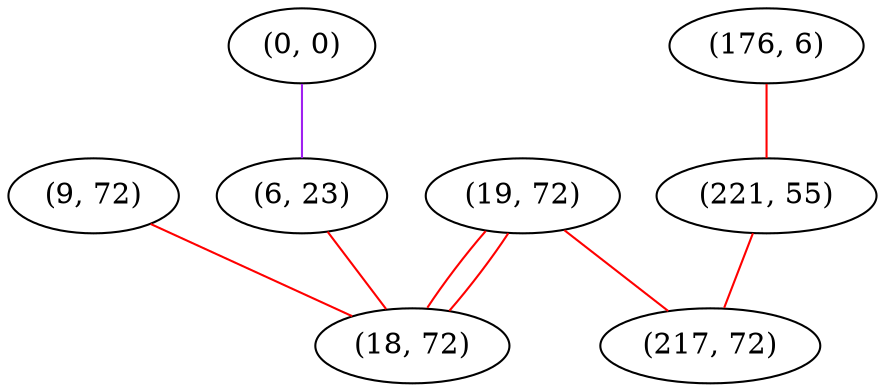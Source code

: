 graph "" {
"(19, 72)";
"(176, 6)";
"(0, 0)";
"(9, 72)";
"(221, 55)";
"(6, 23)";
"(18, 72)";
"(217, 72)";
"(19, 72)" -- "(18, 72)"  [color=red, key=0, weight=1];
"(19, 72)" -- "(18, 72)"  [color=red, key=1, weight=1];
"(19, 72)" -- "(217, 72)"  [color=red, key=0, weight=1];
"(176, 6)" -- "(221, 55)"  [color=red, key=0, weight=1];
"(0, 0)" -- "(6, 23)"  [color=purple, key=0, weight=4];
"(9, 72)" -- "(18, 72)"  [color=red, key=0, weight=1];
"(221, 55)" -- "(217, 72)"  [color=red, key=0, weight=1];
"(6, 23)" -- "(18, 72)"  [color=red, key=0, weight=1];
}
